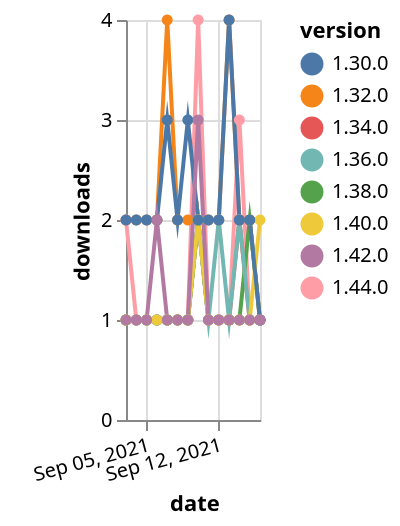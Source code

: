 {"$schema": "https://vega.github.io/schema/vega-lite/v5.json", "description": "A simple bar chart with embedded data.", "data": {"values": [{"date": "2021-09-03", "total": 237, "delta": 1, "version": "1.34.0"}, {"date": "2021-09-04", "total": 238, "delta": 1, "version": "1.34.0"}, {"date": "2021-09-05", "total": 239, "delta": 1, "version": "1.34.0"}, {"date": "2021-09-06", "total": 240, "delta": 1, "version": "1.34.0"}, {"date": "2021-09-07", "total": 241, "delta": 1, "version": "1.34.0"}, {"date": "2021-09-08", "total": 242, "delta": 1, "version": "1.34.0"}, {"date": "2021-09-09", "total": 243, "delta": 1, "version": "1.34.0"}, {"date": "2021-09-10", "total": 245, "delta": 2, "version": "1.34.0"}, {"date": "2021-09-11", "total": 246, "delta": 1, "version": "1.34.0"}, {"date": "2021-09-12", "total": 247, "delta": 1, "version": "1.34.0"}, {"date": "2021-09-13", "total": 248, "delta": 1, "version": "1.34.0"}, {"date": "2021-09-14", "total": 250, "delta": 2, "version": "1.34.0"}, {"date": "2021-09-15", "total": 251, "delta": 1, "version": "1.34.0"}, {"date": "2021-09-16", "total": 252, "delta": 1, "version": "1.34.0"}, {"date": "2021-09-03", "total": 2448, "delta": 2, "version": "1.32.0"}, {"date": "2021-09-04", "total": 2450, "delta": 2, "version": "1.32.0"}, {"date": "2021-09-05", "total": 2452, "delta": 2, "version": "1.32.0"}, {"date": "2021-09-06", "total": 2454, "delta": 2, "version": "1.32.0"}, {"date": "2021-09-07", "total": 2458, "delta": 4, "version": "1.32.0"}, {"date": "2021-09-08", "total": 2460, "delta": 2, "version": "1.32.0"}, {"date": "2021-09-09", "total": 2462, "delta": 2, "version": "1.32.0"}, {"date": "2021-09-10", "total": 2464, "delta": 2, "version": "1.32.0"}, {"date": "2021-09-11", "total": 2466, "delta": 2, "version": "1.32.0"}, {"date": "2021-09-12", "total": 2468, "delta": 2, "version": "1.32.0"}, {"date": "2021-09-13", "total": 2472, "delta": 4, "version": "1.32.0"}, {"date": "2021-09-14", "total": 2474, "delta": 2, "version": "1.32.0"}, {"date": "2021-09-15", "total": 2476, "delta": 2, "version": "1.32.0"}, {"date": "2021-09-16", "total": 2477, "delta": 1, "version": "1.32.0"}, {"date": "2021-09-03", "total": 124, "delta": 2, "version": "1.44.0"}, {"date": "2021-09-04", "total": 125, "delta": 1, "version": "1.44.0"}, {"date": "2021-09-05", "total": 126, "delta": 1, "version": "1.44.0"}, {"date": "2021-09-06", "total": 127, "delta": 1, "version": "1.44.0"}, {"date": "2021-09-07", "total": 128, "delta": 1, "version": "1.44.0"}, {"date": "2021-09-08", "total": 129, "delta": 1, "version": "1.44.0"}, {"date": "2021-09-09", "total": 130, "delta": 1, "version": "1.44.0"}, {"date": "2021-09-10", "total": 134, "delta": 4, "version": "1.44.0"}, {"date": "2021-09-11", "total": 135, "delta": 1, "version": "1.44.0"}, {"date": "2021-09-12", "total": 136, "delta": 1, "version": "1.44.0"}, {"date": "2021-09-13", "total": 137, "delta": 1, "version": "1.44.0"}, {"date": "2021-09-14", "total": 140, "delta": 3, "version": "1.44.0"}, {"date": "2021-09-15", "total": 141, "delta": 1, "version": "1.44.0"}, {"date": "2021-09-16", "total": 142, "delta": 1, "version": "1.44.0"}, {"date": "2021-09-03", "total": 177, "delta": 1, "version": "1.38.0"}, {"date": "2021-09-04", "total": 178, "delta": 1, "version": "1.38.0"}, {"date": "2021-09-05", "total": 179, "delta": 1, "version": "1.38.0"}, {"date": "2021-09-06", "total": 180, "delta": 1, "version": "1.38.0"}, {"date": "2021-09-07", "total": 181, "delta": 1, "version": "1.38.0"}, {"date": "2021-09-08", "total": 182, "delta": 1, "version": "1.38.0"}, {"date": "2021-09-09", "total": 183, "delta": 1, "version": "1.38.0"}, {"date": "2021-09-10", "total": 185, "delta": 2, "version": "1.38.0"}, {"date": "2021-09-11", "total": 186, "delta": 1, "version": "1.38.0"}, {"date": "2021-09-12", "total": 187, "delta": 1, "version": "1.38.0"}, {"date": "2021-09-13", "total": 188, "delta": 1, "version": "1.38.0"}, {"date": "2021-09-14", "total": 189, "delta": 1, "version": "1.38.0"}, {"date": "2021-09-15", "total": 191, "delta": 2, "version": "1.38.0"}, {"date": "2021-09-16", "total": 192, "delta": 1, "version": "1.38.0"}, {"date": "2021-09-03", "total": 205, "delta": 1, "version": "1.36.0"}, {"date": "2021-09-04", "total": 206, "delta": 1, "version": "1.36.0"}, {"date": "2021-09-05", "total": 207, "delta": 1, "version": "1.36.0"}, {"date": "2021-09-06", "total": 208, "delta": 1, "version": "1.36.0"}, {"date": "2021-09-07", "total": 209, "delta": 1, "version": "1.36.0"}, {"date": "2021-09-08", "total": 210, "delta": 1, "version": "1.36.0"}, {"date": "2021-09-09", "total": 211, "delta": 1, "version": "1.36.0"}, {"date": "2021-09-10", "total": 213, "delta": 2, "version": "1.36.0"}, {"date": "2021-09-11", "total": 214, "delta": 1, "version": "1.36.0"}, {"date": "2021-09-12", "total": 216, "delta": 2, "version": "1.36.0"}, {"date": "2021-09-13", "total": 217, "delta": 1, "version": "1.36.0"}, {"date": "2021-09-14", "total": 219, "delta": 2, "version": "1.36.0"}, {"date": "2021-09-15", "total": 220, "delta": 1, "version": "1.36.0"}, {"date": "2021-09-16", "total": 221, "delta": 1, "version": "1.36.0"}, {"date": "2021-09-03", "total": 165, "delta": 1, "version": "1.40.0"}, {"date": "2021-09-04", "total": 166, "delta": 1, "version": "1.40.0"}, {"date": "2021-09-05", "total": 167, "delta": 1, "version": "1.40.0"}, {"date": "2021-09-06", "total": 168, "delta": 1, "version": "1.40.0"}, {"date": "2021-09-07", "total": 169, "delta": 1, "version": "1.40.0"}, {"date": "2021-09-08", "total": 170, "delta": 1, "version": "1.40.0"}, {"date": "2021-09-09", "total": 171, "delta": 1, "version": "1.40.0"}, {"date": "2021-09-10", "total": 173, "delta": 2, "version": "1.40.0"}, {"date": "2021-09-11", "total": 174, "delta": 1, "version": "1.40.0"}, {"date": "2021-09-12", "total": 175, "delta": 1, "version": "1.40.0"}, {"date": "2021-09-13", "total": 176, "delta": 1, "version": "1.40.0"}, {"date": "2021-09-14", "total": 177, "delta": 1, "version": "1.40.0"}, {"date": "2021-09-15", "total": 178, "delta": 1, "version": "1.40.0"}, {"date": "2021-09-16", "total": 180, "delta": 2, "version": "1.40.0"}, {"date": "2021-09-03", "total": 2386, "delta": 2, "version": "1.30.0"}, {"date": "2021-09-04", "total": 2388, "delta": 2, "version": "1.30.0"}, {"date": "2021-09-05", "total": 2390, "delta": 2, "version": "1.30.0"}, {"date": "2021-09-06", "total": 2392, "delta": 2, "version": "1.30.0"}, {"date": "2021-09-07", "total": 2395, "delta": 3, "version": "1.30.0"}, {"date": "2021-09-08", "total": 2397, "delta": 2, "version": "1.30.0"}, {"date": "2021-09-09", "total": 2400, "delta": 3, "version": "1.30.0"}, {"date": "2021-09-10", "total": 2402, "delta": 2, "version": "1.30.0"}, {"date": "2021-09-11", "total": 2404, "delta": 2, "version": "1.30.0"}, {"date": "2021-09-12", "total": 2406, "delta": 2, "version": "1.30.0"}, {"date": "2021-09-13", "total": 2410, "delta": 4, "version": "1.30.0"}, {"date": "2021-09-14", "total": 2412, "delta": 2, "version": "1.30.0"}, {"date": "2021-09-15", "total": 2414, "delta": 2, "version": "1.30.0"}, {"date": "2021-09-16", "total": 2415, "delta": 1, "version": "1.30.0"}, {"date": "2021-09-03", "total": 181, "delta": 1, "version": "1.42.0"}, {"date": "2021-09-04", "total": 182, "delta": 1, "version": "1.42.0"}, {"date": "2021-09-05", "total": 183, "delta": 1, "version": "1.42.0"}, {"date": "2021-09-06", "total": 185, "delta": 2, "version": "1.42.0"}, {"date": "2021-09-07", "total": 186, "delta": 1, "version": "1.42.0"}, {"date": "2021-09-08", "total": 187, "delta": 1, "version": "1.42.0"}, {"date": "2021-09-09", "total": 188, "delta": 1, "version": "1.42.0"}, {"date": "2021-09-10", "total": 191, "delta": 3, "version": "1.42.0"}, {"date": "2021-09-11", "total": 192, "delta": 1, "version": "1.42.0"}, {"date": "2021-09-12", "total": 193, "delta": 1, "version": "1.42.0"}, {"date": "2021-09-13", "total": 194, "delta": 1, "version": "1.42.0"}, {"date": "2021-09-14", "total": 195, "delta": 1, "version": "1.42.0"}, {"date": "2021-09-15", "total": 196, "delta": 1, "version": "1.42.0"}, {"date": "2021-09-16", "total": 197, "delta": 1, "version": "1.42.0"}]}, "width": "container", "mark": {"type": "line", "point": {"filled": true}}, "encoding": {"x": {"field": "date", "type": "temporal", "timeUnit": "yearmonthdate", "title": "date", "axis": {"labelAngle": -15}}, "y": {"field": "delta", "type": "quantitative", "title": "downloads"}, "color": {"field": "version", "type": "nominal"}, "tooltip": {"field": "delta"}}}